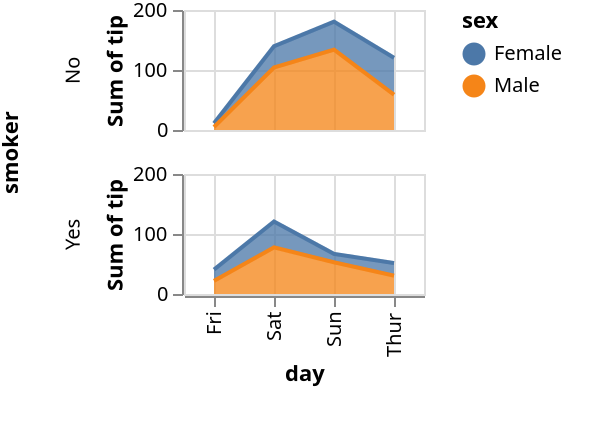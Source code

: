 {
  "$schema": "https://vega.github.io/schema/vega/v5.json",
  "background": "white",
  "padding": {"bottom": 20, "right": 20},
  "data": [
    {"name": "pivot_hover_73e717c2_da1d_414b_8777_90268afadd8f_store"},
    {
      "name": "tips",
      "values": [
        {
          "total_bill": 16.99,
          "tip": 1.01,
          "sex": "Female",
          "smoker": "No",
          "day": "Sun",
          "time": "Dinner",
          "size": 2
        },
        {
          "total_bill": 10.34,
          "tip": 1.66,
          "sex": "Male",
          "smoker": "No",
          "day": "Sun",
          "time": "Dinner",
          "size": 3
        },
        {
          "total_bill": 21.01,
          "tip": 3.5,
          "sex": "Male",
          "smoker": "No",
          "day": "Sun",
          "time": "Dinner",
          "size": 3
        },
        {
          "total_bill": 23.68,
          "tip": 3.31,
          "sex": "Male",
          "smoker": "No",
          "day": "Sun",
          "time": "Dinner",
          "size": 2
        },
        {
          "total_bill": 24.59,
          "tip": 3.61,
          "sex": "Female",
          "smoker": "No",
          "day": "Sun",
          "time": "Dinner",
          "size": 4
        },
        {
          "total_bill": 25.29,
          "tip": 4.71,
          "sex": "Male",
          "smoker": "No",
          "day": "Sun",
          "time": "Dinner",
          "size": 4
        },
        {
          "total_bill": 8.77,
          "tip": 2,
          "sex": "Male",
          "smoker": "No",
          "day": "Sun",
          "time": "Dinner",
          "size": 2
        },
        {
          "total_bill": 26.88,
          "tip": 3.12,
          "sex": "Male",
          "smoker": "No",
          "day": "Sun",
          "time": "Dinner",
          "size": 4
        },
        {
          "total_bill": 15.04,
          "tip": 1.96,
          "sex": "Male",
          "smoker": "No",
          "day": "Sun",
          "time": "Dinner",
          "size": 2
        },
        {
          "total_bill": 14.78,
          "tip": 3.23,
          "sex": "Male",
          "smoker": "No",
          "day": "Sun",
          "time": "Dinner",
          "size": 2
        },
        {
          "total_bill": 10.27,
          "tip": 1.71,
          "sex": "Male",
          "smoker": "No",
          "day": "Sun",
          "time": "Dinner",
          "size": 2
        },
        {
          "total_bill": 35.26,
          "tip": 5,
          "sex": "Female",
          "smoker": "No",
          "day": "Sun",
          "time": "Dinner",
          "size": 4
        },
        {
          "total_bill": 15.42,
          "tip": 1.57,
          "sex": "Male",
          "smoker": "No",
          "day": "Sun",
          "time": "Dinner",
          "size": 2
        },
        {
          "total_bill": 18.43,
          "tip": 3,
          "sex": "Male",
          "smoker": "No",
          "day": "Sun",
          "time": "Dinner",
          "size": 4
        },
        {
          "total_bill": 14.83,
          "tip": 3.02,
          "sex": "Female",
          "smoker": "No",
          "day": "Sun",
          "time": "Dinner",
          "size": 2
        },
        {
          "total_bill": 21.58,
          "tip": 3.92,
          "sex": "Male",
          "smoker": "No",
          "day": "Sun",
          "time": "Dinner",
          "size": 2
        },
        {
          "total_bill": 10.33,
          "tip": 1.67,
          "sex": "Female",
          "smoker": "No",
          "day": "Sun",
          "time": "Dinner",
          "size": 3
        },
        {
          "total_bill": 16.29,
          "tip": 3.71,
          "sex": "Male",
          "smoker": "No",
          "day": "Sun",
          "time": "Dinner",
          "size": 3
        },
        {
          "total_bill": 16.97,
          "tip": 3.5,
          "sex": "Female",
          "smoker": "No",
          "day": "Sun",
          "time": "Dinner",
          "size": 3
        },
        {
          "total_bill": 20.65,
          "tip": 3.35,
          "sex": "Male",
          "smoker": "No",
          "day": "Sat",
          "time": "Dinner",
          "size": 3
        },
        {
          "total_bill": 17.92,
          "tip": 4.08,
          "sex": "Male",
          "smoker": "No",
          "day": "Sat",
          "time": "Dinner",
          "size": 2
        },
        {
          "total_bill": 20.29,
          "tip": 2.75,
          "sex": "Female",
          "smoker": "No",
          "day": "Sat",
          "time": "Dinner",
          "size": 2
        },
        {
          "total_bill": 15.77,
          "tip": 2.23,
          "sex": "Female",
          "smoker": "No",
          "day": "Sat",
          "time": "Dinner",
          "size": 2
        },
        {
          "total_bill": 39.42,
          "tip": 7.58,
          "sex": "Male",
          "smoker": "No",
          "day": "Sat",
          "time": "Dinner",
          "size": 4
        },
        {
          "total_bill": 19.82,
          "tip": 3.18,
          "sex": "Male",
          "smoker": "No",
          "day": "Sat",
          "time": "Dinner",
          "size": 2
        },
        {
          "total_bill": 17.81,
          "tip": 2.34,
          "sex": "Male",
          "smoker": "No",
          "day": "Sat",
          "time": "Dinner",
          "size": 4
        },
        {
          "total_bill": 13.37,
          "tip": 2,
          "sex": "Male",
          "smoker": "No",
          "day": "Sat",
          "time": "Dinner",
          "size": 2
        },
        {
          "total_bill": 12.69,
          "tip": 2,
          "sex": "Male",
          "smoker": "No",
          "day": "Sat",
          "time": "Dinner",
          "size": 2
        },
        {
          "total_bill": 21.7,
          "tip": 4.3,
          "sex": "Male",
          "smoker": "No",
          "day": "Sat",
          "time": "Dinner",
          "size": 2
        },
        {
          "total_bill": 19.65,
          "tip": 3,
          "sex": "Female",
          "smoker": "No",
          "day": "Sat",
          "time": "Dinner",
          "size": 2
        },
        {
          "total_bill": 9.55,
          "tip": 1.45,
          "sex": "Male",
          "smoker": "No",
          "day": "Sat",
          "time": "Dinner",
          "size": 2
        },
        {
          "total_bill": 18.35,
          "tip": 2.5,
          "sex": "Male",
          "smoker": "No",
          "day": "Sat",
          "time": "Dinner",
          "size": 4
        },
        {
          "total_bill": 15.06,
          "tip": 3,
          "sex": "Female",
          "smoker": "No",
          "day": "Sat",
          "time": "Dinner",
          "size": 2
        },
        {
          "total_bill": 20.69,
          "tip": 2.45,
          "sex": "Female",
          "smoker": "No",
          "day": "Sat",
          "time": "Dinner",
          "size": 4
        },
        {
          "total_bill": 17.78,
          "tip": 3.27,
          "sex": "Male",
          "smoker": "No",
          "day": "Sat",
          "time": "Dinner",
          "size": 2
        },
        {
          "total_bill": 24.06,
          "tip": 3.6,
          "sex": "Male",
          "smoker": "No",
          "day": "Sat",
          "time": "Dinner",
          "size": 3
        },
        {
          "total_bill": 16.31,
          "tip": 2,
          "sex": "Male",
          "smoker": "No",
          "day": "Sat",
          "time": "Dinner",
          "size": 3
        },
        {
          "total_bill": 16.93,
          "tip": 3.07,
          "sex": "Female",
          "smoker": "No",
          "day": "Sat",
          "time": "Dinner",
          "size": 3
        },
        {
          "total_bill": 18.69,
          "tip": 2.31,
          "sex": "Male",
          "smoker": "No",
          "day": "Sat",
          "time": "Dinner",
          "size": 3
        },
        {
          "total_bill": 31.27,
          "tip": 5,
          "sex": "Male",
          "smoker": "No",
          "day": "Sat",
          "time": "Dinner",
          "size": 3
        },
        {
          "total_bill": 16.04,
          "tip": 2.24,
          "sex": "Male",
          "smoker": "No",
          "day": "Sat",
          "time": "Dinner",
          "size": 3
        },
        {
          "total_bill": 17.46,
          "tip": 2.54,
          "sex": "Male",
          "smoker": "No",
          "day": "Sun",
          "time": "Dinner",
          "size": 2
        },
        {
          "total_bill": 13.94,
          "tip": 3.06,
          "sex": "Male",
          "smoker": "No",
          "day": "Sun",
          "time": "Dinner",
          "size": 2
        },
        {
          "total_bill": 9.68,
          "tip": 1.32,
          "sex": "Male",
          "smoker": "No",
          "day": "Sun",
          "time": "Dinner",
          "size": 2
        },
        {
          "total_bill": 30.4,
          "tip": 5.6,
          "sex": "Male",
          "smoker": "No",
          "day": "Sun",
          "time": "Dinner",
          "size": 4
        },
        {
          "total_bill": 18.29,
          "tip": 3,
          "sex": "Male",
          "smoker": "No",
          "day": "Sun",
          "time": "Dinner",
          "size": 2
        },
        {
          "total_bill": 22.23,
          "tip": 5,
          "sex": "Male",
          "smoker": "No",
          "day": "Sun",
          "time": "Dinner",
          "size": 2
        },
        {
          "total_bill": 32.4,
          "tip": 6,
          "sex": "Male",
          "smoker": "No",
          "day": "Sun",
          "time": "Dinner",
          "size": 4
        },
        {
          "total_bill": 28.55,
          "tip": 2.05,
          "sex": "Male",
          "smoker": "No",
          "day": "Sun",
          "time": "Dinner",
          "size": 3
        },
        {
          "total_bill": 18.04,
          "tip": 3,
          "sex": "Male",
          "smoker": "No",
          "day": "Sun",
          "time": "Dinner",
          "size": 2
        },
        {
          "total_bill": 12.54,
          "tip": 2.5,
          "sex": "Male",
          "smoker": "No",
          "day": "Sun",
          "time": "Dinner",
          "size": 2
        },
        {
          "total_bill": 10.29,
          "tip": 2.6,
          "sex": "Female",
          "smoker": "No",
          "day": "Sun",
          "time": "Dinner",
          "size": 2
        },
        {
          "total_bill": 34.81,
          "tip": 5.2,
          "sex": "Female",
          "smoker": "No",
          "day": "Sun",
          "time": "Dinner",
          "size": 4
        },
        {
          "total_bill": 9.94,
          "tip": 1.56,
          "sex": "Male",
          "smoker": "No",
          "day": "Sun",
          "time": "Dinner",
          "size": 2
        },
        {
          "total_bill": 25.56,
          "tip": 4.34,
          "sex": "Male",
          "smoker": "No",
          "day": "Sun",
          "time": "Dinner",
          "size": 4
        },
        {
          "total_bill": 19.49,
          "tip": 3.51,
          "sex": "Male",
          "smoker": "No",
          "day": "Sun",
          "time": "Dinner",
          "size": 2
        },
        {
          "total_bill": 38.01,
          "tip": 3,
          "sex": "Male",
          "smoker": "Yes",
          "day": "Sat",
          "time": "Dinner",
          "size": 4
        },
        {
          "total_bill": 26.41,
          "tip": 1.5,
          "sex": "Female",
          "smoker": "No",
          "day": "Sat",
          "time": "Dinner",
          "size": 2
        },
        {
          "total_bill": 11.24,
          "tip": 1.76,
          "sex": "Male",
          "smoker": "Yes",
          "day": "Sat",
          "time": "Dinner",
          "size": 2
        },
        {
          "total_bill": 48.27,
          "tip": 6.73,
          "sex": "Male",
          "smoker": "No",
          "day": "Sat",
          "time": "Dinner",
          "size": 4
        },
        {
          "total_bill": 20.29,
          "tip": 3.21,
          "sex": "Male",
          "smoker": "Yes",
          "day": "Sat",
          "time": "Dinner",
          "size": 2
        },
        {
          "total_bill": 13.81,
          "tip": 2,
          "sex": "Male",
          "smoker": "Yes",
          "day": "Sat",
          "time": "Dinner",
          "size": 2
        },
        {
          "total_bill": 11.02,
          "tip": 1.98,
          "sex": "Male",
          "smoker": "Yes",
          "day": "Sat",
          "time": "Dinner",
          "size": 2
        },
        {
          "total_bill": 18.29,
          "tip": 3.76,
          "sex": "Male",
          "smoker": "Yes",
          "day": "Sat",
          "time": "Dinner",
          "size": 4
        },
        {
          "total_bill": 17.59,
          "tip": 2.64,
          "sex": "Male",
          "smoker": "No",
          "day": "Sat",
          "time": "Dinner",
          "size": 3
        },
        {
          "total_bill": 20.08,
          "tip": 3.15,
          "sex": "Male",
          "smoker": "No",
          "day": "Sat",
          "time": "Dinner",
          "size": 3
        },
        {
          "total_bill": 16.45,
          "tip": 2.47,
          "sex": "Female",
          "smoker": "No",
          "day": "Sat",
          "time": "Dinner",
          "size": 2
        },
        {
          "total_bill": 3.07,
          "tip": 1,
          "sex": "Female",
          "smoker": "Yes",
          "day": "Sat",
          "time": "Dinner",
          "size": 1
        },
        {
          "total_bill": 20.23,
          "tip": 2.01,
          "sex": "Male",
          "smoker": "No",
          "day": "Sat",
          "time": "Dinner",
          "size": 2
        },
        {
          "total_bill": 15.01,
          "tip": 2.09,
          "sex": "Male",
          "smoker": "Yes",
          "day": "Sat",
          "time": "Dinner",
          "size": 2
        },
        {
          "total_bill": 12.02,
          "tip": 1.97,
          "sex": "Male",
          "smoker": "No",
          "day": "Sat",
          "time": "Dinner",
          "size": 2
        },
        {
          "total_bill": 17.07,
          "tip": 3,
          "sex": "Female",
          "smoker": "No",
          "day": "Sat",
          "time": "Dinner",
          "size": 3
        },
        {
          "total_bill": 26.86,
          "tip": 3.14,
          "sex": "Female",
          "smoker": "Yes",
          "day": "Sat",
          "time": "Dinner",
          "size": 2
        },
        {
          "total_bill": 25.28,
          "tip": 5,
          "sex": "Female",
          "smoker": "Yes",
          "day": "Sat",
          "time": "Dinner",
          "size": 2
        },
        {
          "total_bill": 14.73,
          "tip": 2.2,
          "sex": "Female",
          "smoker": "No",
          "day": "Sat",
          "time": "Dinner",
          "size": 2
        },
        {
          "total_bill": 10.51,
          "tip": 1.25,
          "sex": "Male",
          "smoker": "No",
          "day": "Sat",
          "time": "Dinner",
          "size": 2
        },
        {
          "total_bill": 17.92,
          "tip": 3.08,
          "sex": "Male",
          "smoker": "Yes",
          "day": "Sat",
          "time": "Dinner",
          "size": 2
        },
        {
          "total_bill": 27.2,
          "tip": 4,
          "sex": "Male",
          "smoker": "No",
          "day": "Thur",
          "time": "Lunch",
          "size": 4
        },
        {
          "total_bill": 22.76,
          "tip": 3,
          "sex": "Male",
          "smoker": "No",
          "day": "Thur",
          "time": "Lunch",
          "size": 2
        },
        {
          "total_bill": 17.29,
          "tip": 2.71,
          "sex": "Male",
          "smoker": "No",
          "day": "Thur",
          "time": "Lunch",
          "size": 2
        },
        {
          "total_bill": 19.44,
          "tip": 3,
          "sex": "Male",
          "smoker": "Yes",
          "day": "Thur",
          "time": "Lunch",
          "size": 2
        },
        {
          "total_bill": 16.66,
          "tip": 3.4,
          "sex": "Male",
          "smoker": "No",
          "day": "Thur",
          "time": "Lunch",
          "size": 2
        },
        {
          "total_bill": 10.07,
          "tip": 1.83,
          "sex": "Female",
          "smoker": "No",
          "day": "Thur",
          "time": "Lunch",
          "size": 1
        },
        {
          "total_bill": 32.68,
          "tip": 5,
          "sex": "Male",
          "smoker": "Yes",
          "day": "Thur",
          "time": "Lunch",
          "size": 2
        },
        {
          "total_bill": 15.98,
          "tip": 2.03,
          "sex": "Male",
          "smoker": "No",
          "day": "Thur",
          "time": "Lunch",
          "size": 2
        },
        {
          "total_bill": 34.83,
          "tip": 5.17,
          "sex": "Female",
          "smoker": "No",
          "day": "Thur",
          "time": "Lunch",
          "size": 4
        },
        {
          "total_bill": 13.03,
          "tip": 2,
          "sex": "Male",
          "smoker": "No",
          "day": "Thur",
          "time": "Lunch",
          "size": 2
        },
        {
          "total_bill": 18.28,
          "tip": 4,
          "sex": "Male",
          "smoker": "No",
          "day": "Thur",
          "time": "Lunch",
          "size": 2
        },
        {
          "total_bill": 24.71,
          "tip": 5.85,
          "sex": "Male",
          "smoker": "No",
          "day": "Thur",
          "time": "Lunch",
          "size": 2
        },
        {
          "total_bill": 21.16,
          "tip": 3,
          "sex": "Male",
          "smoker": "No",
          "day": "Thur",
          "time": "Lunch",
          "size": 2
        },
        {
          "total_bill": 28.97,
          "tip": 3,
          "sex": "Male",
          "smoker": "Yes",
          "day": "Fri",
          "time": "Dinner",
          "size": 2
        },
        {
          "total_bill": 22.49,
          "tip": 3.5,
          "sex": "Male",
          "smoker": "No",
          "day": "Fri",
          "time": "Dinner",
          "size": 2
        },
        {
          "total_bill": 5.75,
          "tip": 1,
          "sex": "Female",
          "smoker": "Yes",
          "day": "Fri",
          "time": "Dinner",
          "size": 2
        },
        {
          "total_bill": 16.32,
          "tip": 4.3,
          "sex": "Female",
          "smoker": "Yes",
          "day": "Fri",
          "time": "Dinner",
          "size": 2
        },
        {
          "total_bill": 22.75,
          "tip": 3.25,
          "sex": "Female",
          "smoker": "No",
          "day": "Fri",
          "time": "Dinner",
          "size": 2
        },
        {
          "total_bill": 40.17,
          "tip": 4.73,
          "sex": "Male",
          "smoker": "Yes",
          "day": "Fri",
          "time": "Dinner",
          "size": 4
        },
        {
          "total_bill": 27.28,
          "tip": 4,
          "sex": "Male",
          "smoker": "Yes",
          "day": "Fri",
          "time": "Dinner",
          "size": 2
        },
        {
          "total_bill": 12.03,
          "tip": 1.5,
          "sex": "Male",
          "smoker": "Yes",
          "day": "Fri",
          "time": "Dinner",
          "size": 2
        },
        {
          "total_bill": 21.01,
          "tip": 3,
          "sex": "Male",
          "smoker": "Yes",
          "day": "Fri",
          "time": "Dinner",
          "size": 2
        },
        {
          "total_bill": 12.46,
          "tip": 1.5,
          "sex": "Male",
          "smoker": "No",
          "day": "Fri",
          "time": "Dinner",
          "size": 2
        },
        {
          "total_bill": 11.35,
          "tip": 2.5,
          "sex": "Female",
          "smoker": "Yes",
          "day": "Fri",
          "time": "Dinner",
          "size": 2
        },
        {
          "total_bill": 15.38,
          "tip": 3,
          "sex": "Female",
          "smoker": "Yes",
          "day": "Fri",
          "time": "Dinner",
          "size": 2
        },
        {
          "total_bill": 44.3,
          "tip": 2.5,
          "sex": "Female",
          "smoker": "Yes",
          "day": "Sat",
          "time": "Dinner",
          "size": 3
        },
        {
          "total_bill": 22.42,
          "tip": 3.48,
          "sex": "Female",
          "smoker": "Yes",
          "day": "Sat",
          "time": "Dinner",
          "size": 2
        },
        {
          "total_bill": 20.92,
          "tip": 4.08,
          "sex": "Female",
          "smoker": "No",
          "day": "Sat",
          "time": "Dinner",
          "size": 2
        },
        {
          "total_bill": 15.36,
          "tip": 1.64,
          "sex": "Male",
          "smoker": "Yes",
          "day": "Sat",
          "time": "Dinner",
          "size": 2
        },
        {
          "total_bill": 20.49,
          "tip": 4.06,
          "sex": "Male",
          "smoker": "Yes",
          "day": "Sat",
          "time": "Dinner",
          "size": 2
        },
        {
          "total_bill": 25.21,
          "tip": 4.29,
          "sex": "Male",
          "smoker": "Yes",
          "day": "Sat",
          "time": "Dinner",
          "size": 2
        },
        {
          "total_bill": 18.24,
          "tip": 3.76,
          "sex": "Male",
          "smoker": "No",
          "day": "Sat",
          "time": "Dinner",
          "size": 2
        },
        {
          "total_bill": 14.31,
          "tip": 4,
          "sex": "Female",
          "smoker": "Yes",
          "day": "Sat",
          "time": "Dinner",
          "size": 2
        },
        {
          "total_bill": 14,
          "tip": 3,
          "sex": "Male",
          "smoker": "No",
          "day": "Sat",
          "time": "Dinner",
          "size": 2
        },
        {
          "total_bill": 7.25,
          "tip": 1,
          "sex": "Female",
          "smoker": "No",
          "day": "Sat",
          "time": "Dinner",
          "size": 1
        },
        {
          "total_bill": 38.07,
          "tip": 4,
          "sex": "Male",
          "smoker": "No",
          "day": "Sun",
          "time": "Dinner",
          "size": 3
        },
        {
          "total_bill": 23.95,
          "tip": 2.55,
          "sex": "Male",
          "smoker": "No",
          "day": "Sun",
          "time": "Dinner",
          "size": 2
        },
        {
          "total_bill": 25.71,
          "tip": 4,
          "sex": "Female",
          "smoker": "No",
          "day": "Sun",
          "time": "Dinner",
          "size": 3
        },
        {
          "total_bill": 17.31,
          "tip": 3.5,
          "sex": "Female",
          "smoker": "No",
          "day": "Sun",
          "time": "Dinner",
          "size": 2
        },
        {
          "total_bill": 29.93,
          "tip": 5.07,
          "sex": "Male",
          "smoker": "No",
          "day": "Sun",
          "time": "Dinner",
          "size": 4
        },
        {
          "total_bill": 10.65,
          "tip": 1.5,
          "sex": "Female",
          "smoker": "No",
          "day": "Thur",
          "time": "Lunch",
          "size": 2
        },
        {
          "total_bill": 12.43,
          "tip": 1.8,
          "sex": "Female",
          "smoker": "No",
          "day": "Thur",
          "time": "Lunch",
          "size": 2
        },
        {
          "total_bill": 24.08,
          "tip": 2.92,
          "sex": "Female",
          "smoker": "No",
          "day": "Thur",
          "time": "Lunch",
          "size": 4
        },
        {
          "total_bill": 11.69,
          "tip": 2.31,
          "sex": "Male",
          "smoker": "No",
          "day": "Thur",
          "time": "Lunch",
          "size": 2
        },
        {
          "total_bill": 13.42,
          "tip": 1.68,
          "sex": "Female",
          "smoker": "No",
          "day": "Thur",
          "time": "Lunch",
          "size": 2
        },
        {
          "total_bill": 14.26,
          "tip": 2.5,
          "sex": "Male",
          "smoker": "No",
          "day": "Thur",
          "time": "Lunch",
          "size": 2
        },
        {
          "total_bill": 15.95,
          "tip": 2,
          "sex": "Male",
          "smoker": "No",
          "day": "Thur",
          "time": "Lunch",
          "size": 2
        },
        {
          "total_bill": 12.48,
          "tip": 2.52,
          "sex": "Female",
          "smoker": "No",
          "day": "Thur",
          "time": "Lunch",
          "size": 2
        },
        {
          "total_bill": 29.8,
          "tip": 4.2,
          "sex": "Female",
          "smoker": "No",
          "day": "Thur",
          "time": "Lunch",
          "size": 6
        },
        {
          "total_bill": 8.52,
          "tip": 1.48,
          "sex": "Male",
          "smoker": "No",
          "day": "Thur",
          "time": "Lunch",
          "size": 2
        },
        {
          "total_bill": 14.52,
          "tip": 2,
          "sex": "Female",
          "smoker": "No",
          "day": "Thur",
          "time": "Lunch",
          "size": 2
        },
        {
          "total_bill": 11.38,
          "tip": 2,
          "sex": "Female",
          "smoker": "No",
          "day": "Thur",
          "time": "Lunch",
          "size": 2
        },
        {
          "total_bill": 22.82,
          "tip": 2.18,
          "sex": "Male",
          "smoker": "No",
          "day": "Thur",
          "time": "Lunch",
          "size": 3
        },
        {
          "total_bill": 19.08,
          "tip": 1.5,
          "sex": "Male",
          "smoker": "No",
          "day": "Thur",
          "time": "Lunch",
          "size": 2
        },
        {
          "total_bill": 20.27,
          "tip": 2.83,
          "sex": "Female",
          "smoker": "No",
          "day": "Thur",
          "time": "Lunch",
          "size": 2
        },
        {
          "total_bill": 11.17,
          "tip": 1.5,
          "sex": "Female",
          "smoker": "No",
          "day": "Thur",
          "time": "Lunch",
          "size": 2
        },
        {
          "total_bill": 12.26,
          "tip": 2,
          "sex": "Female",
          "smoker": "No",
          "day": "Thur",
          "time": "Lunch",
          "size": 2
        },
        {
          "total_bill": 18.26,
          "tip": 3.25,
          "sex": "Female",
          "smoker": "No",
          "day": "Thur",
          "time": "Lunch",
          "size": 2
        },
        {
          "total_bill": 8.51,
          "tip": 1.25,
          "sex": "Female",
          "smoker": "No",
          "day": "Thur",
          "time": "Lunch",
          "size": 2
        },
        {
          "total_bill": 10.33,
          "tip": 2,
          "sex": "Female",
          "smoker": "No",
          "day": "Thur",
          "time": "Lunch",
          "size": 2
        },
        {
          "total_bill": 14.15,
          "tip": 2,
          "sex": "Female",
          "smoker": "No",
          "day": "Thur",
          "time": "Lunch",
          "size": 2
        },
        {
          "total_bill": 16,
          "tip": 2,
          "sex": "Male",
          "smoker": "Yes",
          "day": "Thur",
          "time": "Lunch",
          "size": 2
        },
        {
          "total_bill": 13.16,
          "tip": 2.75,
          "sex": "Female",
          "smoker": "No",
          "day": "Thur",
          "time": "Lunch",
          "size": 2
        },
        {
          "total_bill": 17.47,
          "tip": 3.5,
          "sex": "Female",
          "smoker": "No",
          "day": "Thur",
          "time": "Lunch",
          "size": 2
        },
        {
          "total_bill": 34.3,
          "tip": 6.7,
          "sex": "Male",
          "smoker": "No",
          "day": "Thur",
          "time": "Lunch",
          "size": 6
        },
        {
          "total_bill": 41.19,
          "tip": 5,
          "sex": "Male",
          "smoker": "No",
          "day": "Thur",
          "time": "Lunch",
          "size": 5
        },
        {
          "total_bill": 27.05,
          "tip": 5,
          "sex": "Female",
          "smoker": "No",
          "day": "Thur",
          "time": "Lunch",
          "size": 6
        },
        {
          "total_bill": 16.43,
          "tip": 2.3,
          "sex": "Female",
          "smoker": "No",
          "day": "Thur",
          "time": "Lunch",
          "size": 2
        },
        {
          "total_bill": 8.35,
          "tip": 1.5,
          "sex": "Female",
          "smoker": "No",
          "day": "Thur",
          "time": "Lunch",
          "size": 2
        },
        {
          "total_bill": 18.64,
          "tip": 1.36,
          "sex": "Female",
          "smoker": "No",
          "day": "Thur",
          "time": "Lunch",
          "size": 3
        },
        {
          "total_bill": 11.87,
          "tip": 1.63,
          "sex": "Female",
          "smoker": "No",
          "day": "Thur",
          "time": "Lunch",
          "size": 2
        },
        {
          "total_bill": 9.78,
          "tip": 1.73,
          "sex": "Male",
          "smoker": "No",
          "day": "Thur",
          "time": "Lunch",
          "size": 2
        },
        {
          "total_bill": 7.51,
          "tip": 2,
          "sex": "Male",
          "smoker": "No",
          "day": "Thur",
          "time": "Lunch",
          "size": 2
        },
        {
          "total_bill": 14.07,
          "tip": 2.5,
          "sex": "Male",
          "smoker": "No",
          "day": "Sun",
          "time": "Dinner",
          "size": 2
        },
        {
          "total_bill": 13.13,
          "tip": 2,
          "sex": "Male",
          "smoker": "No",
          "day": "Sun",
          "time": "Dinner",
          "size": 2
        },
        {
          "total_bill": 17.26,
          "tip": 2.74,
          "sex": "Male",
          "smoker": "No",
          "day": "Sun",
          "time": "Dinner",
          "size": 3
        },
        {
          "total_bill": 24.55,
          "tip": 2,
          "sex": "Male",
          "smoker": "No",
          "day": "Sun",
          "time": "Dinner",
          "size": 4
        },
        {
          "total_bill": 19.77,
          "tip": 2,
          "sex": "Male",
          "smoker": "No",
          "day": "Sun",
          "time": "Dinner",
          "size": 4
        },
        {
          "total_bill": 29.85,
          "tip": 5.14,
          "sex": "Female",
          "smoker": "No",
          "day": "Sun",
          "time": "Dinner",
          "size": 5
        },
        {
          "total_bill": 48.17,
          "tip": 5,
          "sex": "Male",
          "smoker": "No",
          "day": "Sun",
          "time": "Dinner",
          "size": 6
        },
        {
          "total_bill": 25,
          "tip": 3.75,
          "sex": "Female",
          "smoker": "No",
          "day": "Sun",
          "time": "Dinner",
          "size": 4
        },
        {
          "total_bill": 13.39,
          "tip": 2.61,
          "sex": "Female",
          "smoker": "No",
          "day": "Sun",
          "time": "Dinner",
          "size": 2
        },
        {
          "total_bill": 16.49,
          "tip": 2,
          "sex": "Male",
          "smoker": "No",
          "day": "Sun",
          "time": "Dinner",
          "size": 4
        },
        {
          "total_bill": 21.5,
          "tip": 3.5,
          "sex": "Male",
          "smoker": "No",
          "day": "Sun",
          "time": "Dinner",
          "size": 4
        },
        {
          "total_bill": 12.66,
          "tip": 2.5,
          "sex": "Male",
          "smoker": "No",
          "day": "Sun",
          "time": "Dinner",
          "size": 2
        },
        {
          "total_bill": 16.21,
          "tip": 2,
          "sex": "Female",
          "smoker": "No",
          "day": "Sun",
          "time": "Dinner",
          "size": 3
        },
        {
          "total_bill": 13.81,
          "tip": 2,
          "sex": "Male",
          "smoker": "No",
          "day": "Sun",
          "time": "Dinner",
          "size": 2
        },
        {
          "total_bill": 17.51,
          "tip": 3,
          "sex": "Female",
          "smoker": "Yes",
          "day": "Sun",
          "time": "Dinner",
          "size": 2
        },
        {
          "total_bill": 24.52,
          "tip": 3.48,
          "sex": "Male",
          "smoker": "No",
          "day": "Sun",
          "time": "Dinner",
          "size": 3
        },
        {
          "total_bill": 20.76,
          "tip": 2.24,
          "sex": "Male",
          "smoker": "No",
          "day": "Sun",
          "time": "Dinner",
          "size": 2
        },
        {
          "total_bill": 31.71,
          "tip": 4.5,
          "sex": "Male",
          "smoker": "No",
          "day": "Sun",
          "time": "Dinner",
          "size": 4
        },
        {
          "total_bill": 10.59,
          "tip": 1.61,
          "sex": "Female",
          "smoker": "Yes",
          "day": "Sat",
          "time": "Dinner",
          "size": 2
        },
        {
          "total_bill": 10.63,
          "tip": 2,
          "sex": "Female",
          "smoker": "Yes",
          "day": "Sat",
          "time": "Dinner",
          "size": 2
        },
        {
          "total_bill": 50.81,
          "tip": 10,
          "sex": "Male",
          "smoker": "Yes",
          "day": "Sat",
          "time": "Dinner",
          "size": 3
        },
        {
          "total_bill": 15.81,
          "tip": 3.16,
          "sex": "Male",
          "smoker": "Yes",
          "day": "Sat",
          "time": "Dinner",
          "size": 2
        },
        {
          "total_bill": 7.25,
          "tip": 5.15,
          "sex": "Male",
          "smoker": "Yes",
          "day": "Sun",
          "time": "Dinner",
          "size": 2
        },
        {
          "total_bill": 31.85,
          "tip": 3.18,
          "sex": "Male",
          "smoker": "Yes",
          "day": "Sun",
          "time": "Dinner",
          "size": 2
        },
        {
          "total_bill": 16.82,
          "tip": 4,
          "sex": "Male",
          "smoker": "Yes",
          "day": "Sun",
          "time": "Dinner",
          "size": 2
        },
        {
          "total_bill": 32.9,
          "tip": 3.11,
          "sex": "Male",
          "smoker": "Yes",
          "day": "Sun",
          "time": "Dinner",
          "size": 2
        },
        {
          "total_bill": 17.89,
          "tip": 2,
          "sex": "Male",
          "smoker": "Yes",
          "day": "Sun",
          "time": "Dinner",
          "size": 2
        },
        {
          "total_bill": 14.48,
          "tip": 2,
          "sex": "Male",
          "smoker": "Yes",
          "day": "Sun",
          "time": "Dinner",
          "size": 2
        },
        {
          "total_bill": 9.6,
          "tip": 4,
          "sex": "Female",
          "smoker": "Yes",
          "day": "Sun",
          "time": "Dinner",
          "size": 2
        },
        {
          "total_bill": 34.63,
          "tip": 3.55,
          "sex": "Male",
          "smoker": "Yes",
          "day": "Sun",
          "time": "Dinner",
          "size": 2
        },
        {
          "total_bill": 34.65,
          "tip": 3.68,
          "sex": "Male",
          "smoker": "Yes",
          "day": "Sun",
          "time": "Dinner",
          "size": 4
        },
        {
          "total_bill": 23.33,
          "tip": 5.65,
          "sex": "Male",
          "smoker": "Yes",
          "day": "Sun",
          "time": "Dinner",
          "size": 2
        },
        {
          "total_bill": 45.35,
          "tip": 3.5,
          "sex": "Male",
          "smoker": "Yes",
          "day": "Sun",
          "time": "Dinner",
          "size": 3
        },
        {
          "total_bill": 23.17,
          "tip": 6.5,
          "sex": "Male",
          "smoker": "Yes",
          "day": "Sun",
          "time": "Dinner",
          "size": 4
        },
        {
          "total_bill": 40.55,
          "tip": 3,
          "sex": "Male",
          "smoker": "Yes",
          "day": "Sun",
          "time": "Dinner",
          "size": 2
        },
        {
          "total_bill": 20.69,
          "tip": 5,
          "sex": "Male",
          "smoker": "No",
          "day": "Sun",
          "time": "Dinner",
          "size": 5
        },
        {
          "total_bill": 20.9,
          "tip": 3.5,
          "sex": "Female",
          "smoker": "Yes",
          "day": "Sun",
          "time": "Dinner",
          "size": 3
        },
        {
          "total_bill": 30.46,
          "tip": 2,
          "sex": "Male",
          "smoker": "Yes",
          "day": "Sun",
          "time": "Dinner",
          "size": 5
        },
        {
          "total_bill": 18.15,
          "tip": 3.5,
          "sex": "Female",
          "smoker": "Yes",
          "day": "Sun",
          "time": "Dinner",
          "size": 3
        },
        {
          "total_bill": 23.1,
          "tip": 4,
          "sex": "Male",
          "smoker": "Yes",
          "day": "Sun",
          "time": "Dinner",
          "size": 3
        },
        {
          "total_bill": 15.69,
          "tip": 1.5,
          "sex": "Male",
          "smoker": "Yes",
          "day": "Sun",
          "time": "Dinner",
          "size": 2
        },
        {
          "total_bill": 19.81,
          "tip": 4.19,
          "sex": "Female",
          "smoker": "Yes",
          "day": "Thur",
          "time": "Lunch",
          "size": 2
        },
        {
          "total_bill": 28.44,
          "tip": 2.56,
          "sex": "Male",
          "smoker": "Yes",
          "day": "Thur",
          "time": "Lunch",
          "size": 2
        },
        {
          "total_bill": 15.48,
          "tip": 2.02,
          "sex": "Male",
          "smoker": "Yes",
          "day": "Thur",
          "time": "Lunch",
          "size": 2
        },
        {
          "total_bill": 16.58,
          "tip": 4,
          "sex": "Male",
          "smoker": "Yes",
          "day": "Thur",
          "time": "Lunch",
          "size": 2
        },
        {
          "total_bill": 7.56,
          "tip": 1.44,
          "sex": "Male",
          "smoker": "No",
          "day": "Thur",
          "time": "Lunch",
          "size": 2
        },
        {
          "total_bill": 10.34,
          "tip": 2,
          "sex": "Male",
          "smoker": "Yes",
          "day": "Thur",
          "time": "Lunch",
          "size": 2
        },
        {
          "total_bill": 43.11,
          "tip": 5,
          "sex": "Female",
          "smoker": "Yes",
          "day": "Thur",
          "time": "Lunch",
          "size": 4
        },
        {
          "total_bill": 13,
          "tip": 2,
          "sex": "Female",
          "smoker": "Yes",
          "day": "Thur",
          "time": "Lunch",
          "size": 2
        },
        {
          "total_bill": 13.51,
          "tip": 2,
          "sex": "Male",
          "smoker": "Yes",
          "day": "Thur",
          "time": "Lunch",
          "size": 2
        },
        {
          "total_bill": 18.71,
          "tip": 4,
          "sex": "Male",
          "smoker": "Yes",
          "day": "Thur",
          "time": "Lunch",
          "size": 3
        },
        {
          "total_bill": 12.74,
          "tip": 2.01,
          "sex": "Female",
          "smoker": "Yes",
          "day": "Thur",
          "time": "Lunch",
          "size": 2
        },
        {
          "total_bill": 13,
          "tip": 2,
          "sex": "Female",
          "smoker": "Yes",
          "day": "Thur",
          "time": "Lunch",
          "size": 2
        },
        {
          "total_bill": 16.4,
          "tip": 2.5,
          "sex": "Female",
          "smoker": "Yes",
          "day": "Thur",
          "time": "Lunch",
          "size": 2
        },
        {
          "total_bill": 20.53,
          "tip": 4,
          "sex": "Male",
          "smoker": "Yes",
          "day": "Thur",
          "time": "Lunch",
          "size": 4
        },
        {
          "total_bill": 16.47,
          "tip": 3.23,
          "sex": "Female",
          "smoker": "Yes",
          "day": "Thur",
          "time": "Lunch",
          "size": 3
        },
        {
          "total_bill": 26.59,
          "tip": 3.41,
          "sex": "Male",
          "smoker": "Yes",
          "day": "Sat",
          "time": "Dinner",
          "size": 3
        },
        {
          "total_bill": 38.73,
          "tip": 3,
          "sex": "Male",
          "smoker": "Yes",
          "day": "Sat",
          "time": "Dinner",
          "size": 4
        },
        {
          "total_bill": 24.27,
          "tip": 2.03,
          "sex": "Male",
          "smoker": "Yes",
          "day": "Sat",
          "time": "Dinner",
          "size": 2
        },
        {
          "total_bill": 12.76,
          "tip": 2.23,
          "sex": "Female",
          "smoker": "Yes",
          "day": "Sat",
          "time": "Dinner",
          "size": 2
        },
        {
          "total_bill": 30.06,
          "tip": 2,
          "sex": "Male",
          "smoker": "Yes",
          "day": "Sat",
          "time": "Dinner",
          "size": 3
        },
        {
          "total_bill": 25.89,
          "tip": 5.16,
          "sex": "Male",
          "smoker": "Yes",
          "day": "Sat",
          "time": "Dinner",
          "size": 4
        },
        {
          "total_bill": 48.33,
          "tip": 9,
          "sex": "Male",
          "smoker": "No",
          "day": "Sat",
          "time": "Dinner",
          "size": 4
        },
        {
          "total_bill": 13.27,
          "tip": 2.5,
          "sex": "Female",
          "smoker": "Yes",
          "day": "Sat",
          "time": "Dinner",
          "size": 2
        },
        {
          "total_bill": 28.17,
          "tip": 6.5,
          "sex": "Female",
          "smoker": "Yes",
          "day": "Sat",
          "time": "Dinner",
          "size": 3
        },
        {
          "total_bill": 12.9,
          "tip": 1.1,
          "sex": "Female",
          "smoker": "Yes",
          "day": "Sat",
          "time": "Dinner",
          "size": 2
        },
        {
          "total_bill": 28.15,
          "tip": 3,
          "sex": "Male",
          "smoker": "Yes",
          "day": "Sat",
          "time": "Dinner",
          "size": 5
        },
        {
          "total_bill": 11.59,
          "tip": 1.5,
          "sex": "Male",
          "smoker": "Yes",
          "day": "Sat",
          "time": "Dinner",
          "size": 2
        },
        {
          "total_bill": 7.74,
          "tip": 1.44,
          "sex": "Male",
          "smoker": "Yes",
          "day": "Sat",
          "time": "Dinner",
          "size": 2
        },
        {
          "total_bill": 30.14,
          "tip": 3.09,
          "sex": "Female",
          "smoker": "Yes",
          "day": "Sat",
          "time": "Dinner",
          "size": 4
        },
        {
          "total_bill": 12.16,
          "tip": 2.2,
          "sex": "Male",
          "smoker": "Yes",
          "day": "Fri",
          "time": "Lunch",
          "size": 2
        },
        {
          "total_bill": 13.42,
          "tip": 3.48,
          "sex": "Female",
          "smoker": "Yes",
          "day": "Fri",
          "time": "Lunch",
          "size": 2
        },
        {
          "total_bill": 8.58,
          "tip": 1.92,
          "sex": "Male",
          "smoker": "Yes",
          "day": "Fri",
          "time": "Lunch",
          "size": 1
        },
        {
          "total_bill": 15.98,
          "tip": 3,
          "sex": "Female",
          "smoker": "No",
          "day": "Fri",
          "time": "Lunch",
          "size": 3
        },
        {
          "total_bill": 13.42,
          "tip": 1.58,
          "sex": "Male",
          "smoker": "Yes",
          "day": "Fri",
          "time": "Lunch",
          "size": 2
        },
        {
          "total_bill": 16.27,
          "tip": 2.5,
          "sex": "Female",
          "smoker": "Yes",
          "day": "Fri",
          "time": "Lunch",
          "size": 2
        },
        {
          "total_bill": 10.09,
          "tip": 2,
          "sex": "Female",
          "smoker": "Yes",
          "day": "Fri",
          "time": "Lunch",
          "size": 2
        },
        {
          "total_bill": 20.45,
          "tip": 3,
          "sex": "Male",
          "smoker": "No",
          "day": "Sat",
          "time": "Dinner",
          "size": 4
        },
        {
          "total_bill": 13.28,
          "tip": 2.72,
          "sex": "Male",
          "smoker": "No",
          "day": "Sat",
          "time": "Dinner",
          "size": 2
        },
        {
          "total_bill": 22.12,
          "tip": 2.88,
          "sex": "Female",
          "smoker": "Yes",
          "day": "Sat",
          "time": "Dinner",
          "size": 2
        },
        {
          "total_bill": 24.01,
          "tip": 2,
          "sex": "Male",
          "smoker": "Yes",
          "day": "Sat",
          "time": "Dinner",
          "size": 4
        },
        {
          "total_bill": 15.69,
          "tip": 3,
          "sex": "Male",
          "smoker": "Yes",
          "day": "Sat",
          "time": "Dinner",
          "size": 3
        },
        {
          "total_bill": 11.61,
          "tip": 3.39,
          "sex": "Male",
          "smoker": "No",
          "day": "Sat",
          "time": "Dinner",
          "size": 2
        },
        {
          "total_bill": 10.77,
          "tip": 1.47,
          "sex": "Male",
          "smoker": "No",
          "day": "Sat",
          "time": "Dinner",
          "size": 2
        },
        {
          "total_bill": 15.53,
          "tip": 3,
          "sex": "Male",
          "smoker": "Yes",
          "day": "Sat",
          "time": "Dinner",
          "size": 2
        },
        {
          "total_bill": 10.07,
          "tip": 1.25,
          "sex": "Male",
          "smoker": "No",
          "day": "Sat",
          "time": "Dinner",
          "size": 2
        },
        {
          "total_bill": 12.6,
          "tip": 1,
          "sex": "Male",
          "smoker": "Yes",
          "day": "Sat",
          "time": "Dinner",
          "size": 2
        },
        {
          "total_bill": 32.83,
          "tip": 1.17,
          "sex": "Male",
          "smoker": "Yes",
          "day": "Sat",
          "time": "Dinner",
          "size": 2
        },
        {
          "total_bill": 35.83,
          "tip": 4.67,
          "sex": "Female",
          "smoker": "No",
          "day": "Sat",
          "time": "Dinner",
          "size": 3
        },
        {
          "total_bill": 29.03,
          "tip": 5.92,
          "sex": "Male",
          "smoker": "No",
          "day": "Sat",
          "time": "Dinner",
          "size": 3
        },
        {
          "total_bill": 27.18,
          "tip": 2,
          "sex": "Female",
          "smoker": "Yes",
          "day": "Sat",
          "time": "Dinner",
          "size": 2
        },
        {
          "total_bill": 22.67,
          "tip": 2,
          "sex": "Male",
          "smoker": "Yes",
          "day": "Sat",
          "time": "Dinner",
          "size": 2
        },
        {
          "total_bill": 17.82,
          "tip": 1.75,
          "sex": "Male",
          "smoker": "No",
          "day": "Sat",
          "time": "Dinner",
          "size": 2
        },
        {
          "total_bill": 18.78,
          "tip": 3,
          "sex": "Female",
          "smoker": "No",
          "day": "Thur",
          "time": "Dinner",
          "size": 2
        }
      ]
    },
    {
      "name": "data_0",
      "source": "tips",
      "transform": [
        {
          "type": "formula",
          "expr": "if(datum[\"sex\"] === \"Female\", 0, if(datum[\"sex\"] === \"Male\", 1, 2))",
          "as": "73e717c2-da1d-414b-8777-90268afadd8f-custom-stack-order"
        }
      ]
    },
    {
      "name": "row_domain",
      "source": "data_0",
      "transform": [{"type": "aggregate", "groupby": ["smoker"]}]
    },
    {
      "name": "data_2",
      "source": "data_0",
      "transform": [
        {
          "type": "formula",
          "expr": "datum[\"sex\"]===\"Female\" ? 0 : datum[\"sex\"]===\"Male\" ? 1 : 2",
          "as": "color_sex_sort_index"
        }
      ]
    },
    {
      "name": "data_3",
      "source": "data_2",
      "transform": [
        {
          "type": "aggregate",
          "groupby": [
            "day",
            "sex",
            "73e717c2-da1d-414b-8777-90268afadd8f-custom-stack-order",
            "smoker"
          ],
          "ops": ["sum"],
          "fields": ["tip"],
          "as": ["sum_tip"]
        }
      ]
    },
    {
      "name": "data_4",
      "source": "data_3",
      "transform": [
        {
          "type": "impute",
          "field": "sum_tip",
          "groupby": [
            "sex",
            "73e717c2-da1d-414b-8777-90268afadd8f-custom-stack-order",
            "smoker"
          ],
          "key": "day",
          "method": "value",
          "value": 0
        },
        {
          "type": "stack",
          "groupby": ["day", "smoker"],
          "field": "sum_tip",
          "sort": {
            "field": [
              "73e717c2-da1d-414b-8777-90268afadd8f-custom-stack-order"
            ],
            "order": ["descending"]
          },
          "as": ["sum_tip_start", "sum_tip_end"],
          "offset": "zero"
        }
      ]
    },
    {
      "name": "data_5",
      "source": "data_3",
      "transform": [
        {
          "type": "stack",
          "groupby": ["day", "smoker"],
          "field": "sum_tip",
          "sort": {
            "field": [
              "73e717c2-da1d-414b-8777-90268afadd8f-custom-stack-order"
            ],
            "order": ["descending"]
          },
          "as": ["sum_tip_start", "sum_tip_end"],
          "offset": "zero"
        },
        {
          "type": "filter",
          "expr": "isValid(datum[\"sum_tip\"]) && isFinite(+datum[\"sum_tip\"])"
        }
      ]
    }
  ],
  "signals": [
    {
      "name": "unit",
      "value": {},
      "on": [
        {"events": "pointermove", "update": "isTuple(group()) ? group() : unit"}
      ]
    },
    {
      "name": "pivot_hover_73e717c2_da1d_414b_8777_90268afadd8f",
      "update": "vlSelectionResolve(\"pivot_hover_73e717c2_da1d_414b_8777_90268afadd8f_store\", \"union\", true, true)"
    },
    {
      "name": "cursor",
      "value": "default",
      "on": [
        {
          "events": "mousemove",
          "update": "if(isDefined((group()).bounds), if(item().mark.marktype != 'group', 'default', 'crosshair'), 'default')"
        }
      ]
    },
    {
      "name": "width",
      "init": "isFinite(containerSize()[0]) ? containerSize()[0] : 120",
      "on": [
        {
          "update": "isFinite(containerSize()[0]) ? containerSize()[0] : 120",
          "events": "window:resize"
        }
      ]
    },
    {
      "name": "height",
      "init": "isFinite(containerSize()[1]) ? containerSize()[1] : 120",
      "on": [
        {
          "update": "isFinite(containerSize()[1]) ? containerSize()[1] : 120",
          "events": "window:resize"
        }
      ]
    },
    {"name": "child_width", "update": "width"},
    {"name": "min_width", "update": "240"},
    {"name": "child_height", "update": "height / length(data('row_domain'))"},
    {"name": "min_height", "update": "120 * length(data('row_domain'))"}
  ],
  "layout": {
    "padding": 20,
    "offset": {"rowTitle": 10},
    "columns": 1,
    "bounds": "full",
    "align": "all"
  },
  "marks": [
    {
      "name": "row-title",
      "type": "group",
      "role": "row-title",
      "title": {
        "text": "smoker",
        "orient": "left",
        "style": "guide-title",
        "offset": 10
      }
    },
    {
      "name": "row_header",
      "type": "group",
      "role": "row-header",
      "from": {"data": "row_domain"},
      "sort": {"field": "datum[\"smoker\"]", "order": "ascending"},
      "title": {
        "text": {
          "signal": "isValid(parent[\"smoker\"]) ? parent[\"smoker\"] : \"\"+parent[\"smoker\"]"
        },
        "orient": "left",
        "style": "guide-label",
        "frame": "group",
        "offset": 10
      },
      "encode": {"update": {"height": {"signal": "child_height"}}},
      "axes": [
        {
          "scale": "y",
          "orient": "left",
          "grid": false,
          "title": "Sum of tip",
          "labelFlush": false,
          "labels": true,
          "ticks": true,
          "labelOverlap": true,
          "tickCount": {"signal": "ceil(child_height/40)"},
          "encode": {"labels": {"update": {"text": {"signal": "datum.value"}}}},
          "zindex": 0
        }
      ]
    },
    {
      "name": "column_footer",
      "type": "group",
      "role": "column-footer",
      "encode": {"update": {"width": {"signal": "child_width"}}},
      "axes": [
        {
          "scale": "x",
          "orient": "bottom",
          "grid": false,
          "title": "day",
          "labelFlush": false,
          "labelOverlap": "greedy",
          "labels": true,
          "ticks": true,
          "labelAlign": "right",
          "labelAngle": 270,
          "labelBaseline": "middle",
          "zindex": 0
        }
      ]
    },
    {
      "name": "cell",
      "type": "group",
      "style": "cell",
      "from": {
        "facet": {"name": "facet", "data": "data_0", "groupby": ["smoker"]}
      },
      "sort": {"field": ["datum[\"smoker\"]"], "order": ["ascending"]},
      "data": [
        {
          "source": "facet",
          "name": "data_0",
          "transform": [
            {
              "type": "formula",
              "expr": "datum[\"sex\"]===\"Female\" ? 0 : datum[\"sex\"]===\"Male\" ? 1 : 2",
              "as": "color_sex_sort_index"
            }
          ]
        },
        {
          "name": "data_1",
          "source": "data_0",
          "transform": [
            {
              "type": "aggregate",
              "groupby": [
                "day",
                "sex",
                "73e717c2-da1d-414b-8777-90268afadd8f-custom-stack-order"
              ],
              "ops": ["sum"],
              "fields": ["tip"],
              "as": ["sum_tip"]
            }
          ]
        },
        {
          "name": "data_2",
          "source": "data_1",
          "transform": [
            {
              "type": "impute",
              "field": "sum_tip",
              "groupby": [
                "sex",
                "73e717c2-da1d-414b-8777-90268afadd8f-custom-stack-order"
              ],
              "key": "day",
              "method": "value",
              "value": 0
            },
            {
              "type": "stack",
              "groupby": ["day"],
              "field": "sum_tip",
              "sort": {
                "field": [
                  "73e717c2-da1d-414b-8777-90268afadd8f-custom-stack-order"
                ],
                "order": ["descending"]
              },
              "as": ["sum_tip_start", "sum_tip_end"],
              "offset": "zero"
            }
          ]
        },
        {
          "name": "data_3",
          "source": "data_1",
          "transform": [
            {
              "type": "stack",
              "groupby": ["day"],
              "field": "sum_tip",
              "sort": {
                "field": [
                  "73e717c2-da1d-414b-8777-90268afadd8f-custom-stack-order"
                ],
                "order": ["descending"]
              },
              "as": ["sum_tip_start", "sum_tip_end"],
              "offset": "zero"
            },
            {
              "type": "filter",
              "expr": "isValid(datum[\"sum_tip\"]) && isFinite(+datum[\"sum_tip\"])"
            }
          ]
        }
      ],
      "encode": {
        "update": {
          "width": {"signal": "child_width"},
          "height": {"signal": "child_height"}
        }
      },
      "signals": [
        {
          "name": "facet",
          "value": {},
          "on": [
            {
              "events": [{"source": "scope", "type": "pointermove"}],
              "update": "isTuple(facet) ? facet : group(\"cell\").datum"
            }
          ]
        },
        {
          "name": "pivot_hover_73e717c2_da1d_414b_8777_90268afadd8f_tuple",
          "on": [
            {
              "events": [{"source": "scope", "type": "mouseover"}],
              "update": "datum && item().mark.marktype !== 'group' && indexof(item().mark.role, 'legend') < 0 ? {unit: \"child_layer_0_layer_0_layer_1\" + '__facet_row_' + (facet[\"smoker\"]), fields: pivot_hover_73e717c2_da1d_414b_8777_90268afadd8f_tuple_fields, values: [(item().isVoronoi ? datum.datum : datum)[\"day\"]]} : null",
              "force": true
            },
            {
              "events": [{"source": "view", "type": "dblclick"}],
              "update": "null"
            }
          ]
        },
        {
          "name": "pivot_hover_73e717c2_da1d_414b_8777_90268afadd8f_tuple_fields",
          "value": [{"type": "E", "field": "day"}]
        },
        {
          "name": "pivot_hover_73e717c2_da1d_414b_8777_90268afadd8f_toggle",
          "value": false,
          "on": [
            {
              "events": [{"source": "scope", "type": "mouseover"}],
              "update": "event.shiftKey"
            },
            {
              "events": [{"source": "view", "type": "dblclick"}],
              "update": "false"
            }
          ]
        },
        {
          "name": "pivot_hover_73e717c2_da1d_414b_8777_90268afadd8f_modify",
          "on": [
            {
              "events": {
                "signal": "pivot_hover_73e717c2_da1d_414b_8777_90268afadd8f_tuple"
              },
              "update": "modify(\"pivot_hover_73e717c2_da1d_414b_8777_90268afadd8f_store\", pivot_hover_73e717c2_da1d_414b_8777_90268afadd8f_toggle ? null : pivot_hover_73e717c2_da1d_414b_8777_90268afadd8f_tuple, pivot_hover_73e717c2_da1d_414b_8777_90268afadd8f_toggle ? null : true, pivot_hover_73e717c2_da1d_414b_8777_90268afadd8f_toggle ? pivot_hover_73e717c2_da1d_414b_8777_90268afadd8f_tuple : null)"
            }
          ]
        }
      ],
      "marks": [
        {
          "name": "child_layer_0_layer_0_layer_0_layer_0_pathgroup",
          "type": "group",
          "from": {
            "facet": {
              "name": "faceted_path_child_layer_0_layer_0_layer_0_layer_0_main",
              "data": "data_2",
              "groupby": [
                "sex",
                "73e717c2-da1d-414b-8777-90268afadd8f-custom-stack-order"
              ]
            }
          },
          "encode": {
            "update": {
              "width": {"field": {"group": "width"}},
              "height": {"field": {"group": "height"}}
            }
          },
          "marks": [
            {
              "name": "child_layer_0_layer_0_layer_0_layer_0_marks",
              "type": "area",
              "clip": true,
              "style": ["area"],
              "sort": {"field": "datum[\"day\"]"},
              "interactive": false,
              "from": {
                "data": "faceted_path_child_layer_0_layer_0_layer_0_layer_0_main"
              },
              "encode": {
                "update": {
                  "opacity": {"value": 0.2},
                  "orient": {"value": "vertical"},
                  "cursor": {"value": "crosshair"},
                  "fill": {"scale": "color", "field": "sex"},
                  "description": {
                    "signal": "\"day: \" + (isValid(datum[\"day\"]) ? datum[\"day\"] : \"\"+datum[\"day\"]) + \"; Sum of tip: \" + (datum[\"sum_tip\"]) + \"; sex: \" + (isValid(datum[\"sex\"]) ? datum[\"sex\"] : \"\"+datum[\"sex\"]) + \"; 73e717c2-da1d-414b-8777-90268afadd8f-custom-stack-order: \" + (isValid(datum[\"73e717c2-da1d-414b-8777-90268afadd8f-custom-stack-order\"]) ? datum[\"73e717c2-da1d-414b-8777-90268afadd8f-custom-stack-order\"] : \"\"+datum[\"73e717c2-da1d-414b-8777-90268afadd8f-custom-stack-order\"])"
                  },
                  "x": {"scale": "x", "field": "day"},
                  "y": {"scale": "y", "field": "sum_tip_end"},
                  "y2": {"scale": "y", "field": "sum_tip_start"},
                  "defined": {
                    "signal": "isValid(datum[\"sum_tip\"]) && isFinite(+datum[\"sum_tip\"])"
                  }
                }
              }
            }
          ]
        },
        {
          "name": "child_layer_0_layer_0_layer_0_layer_1_pathgroup",
          "type": "group",
          "from": {
            "facet": {
              "name": "faceted_path_child_layer_0_layer_0_layer_0_layer_1_main",
              "data": "data_2",
              "groupby": ["sex"]
            }
          },
          "encode": {
            "update": {
              "width": {"field": {"group": "width"}},
              "height": {"field": {"group": "height"}}
            }
          },
          "marks": [
            {
              "name": "child_layer_0_layer_0_layer_0_layer_1_marks",
              "type": "line",
              "clip": true,
              "style": ["line"],
              "sort": {"field": "datum[\"day\"]"},
              "interactive": false,
              "from": {
                "data": "faceted_path_child_layer_0_layer_0_layer_0_layer_1_main"
              },
              "encode": {
                "update": {
                  "stroke": {"scale": "color", "field": "sex"},
                  "opacity": {"value": 0.2},
                  "description": {
                    "signal": "\"day: \" + (isValid(datum[\"day\"]) ? datum[\"day\"] : \"\"+datum[\"day\"]) + \"; Sum of tip: \" + (datum[\"sum_tip\"]) + \"; sex: \" + (isValid(datum[\"sex\"]) ? datum[\"sex\"] : \"\"+datum[\"sex\"]) + \"; 73e717c2-da1d-414b-8777-90268afadd8f-custom-stack-order: \" + (isValid(datum[\"73e717c2-da1d-414b-8777-90268afadd8f-custom-stack-order\"]) ? datum[\"73e717c2-da1d-414b-8777-90268afadd8f-custom-stack-order\"] : \"\"+datum[\"73e717c2-da1d-414b-8777-90268afadd8f-custom-stack-order\"])"
                  },
                  "x": {"scale": "x", "field": "day"},
                  "y": {"scale": "y", "field": "sum_tip_end"},
                  "defined": {
                    "signal": "isValid(datum[\"sum_tip\"]) && isFinite(+datum[\"sum_tip\"])"
                  }
                }
              }
            }
          ]
        },
        {
          "name": "child_layer_0_layer_0_layer_1_marks",
          "type": "symbol",
          "clip": true,
          "style": ["point"],
          "interactive": true,
          "from": {"data": "data_3"},
          "encode": {
            "update": {
              "tooltip": {
                "signal": "{\"day\": isValid(datum[\"day\"]) ? datum[\"day\"] : \"\"+datum[\"day\"], \"Sum of tip\": datum[\"sum_tip\"], \"sex\": isValid(datum[\"sex\"]) ? datum[\"sex\"] : \"\"+datum[\"sex\"]}"
              },
              "fill": {"value": "transparent"},
              "stroke": {"scale": "color", "field": "sex"},
              "opacity": [
                {
                  "test": "length(data(\"pivot_hover_73e717c2_da1d_414b_8777_90268afadd8f_store\")) && vlSelectionTest(\"pivot_hover_73e717c2_da1d_414b_8777_90268afadd8f_store\", datum)",
                  "value": 1
                },
                {"value": 0}
              ],
              "ariaRoleDescription": {"value": "point"},
              "description": {
                "signal": "\"day: \" + (isValid(datum[\"day\"]) ? datum[\"day\"] : \"\"+datum[\"day\"]) + \"; Sum of tip: \" + (datum[\"sum_tip\"]) + \"; sex: \" + (isValid(datum[\"sex\"]) ? datum[\"sex\"] : \"\"+datum[\"sex\"]) + \"; 73e717c2-da1d-414b-8777-90268afadd8f-custom-stack-order: \" + (isValid(datum[\"73e717c2-da1d-414b-8777-90268afadd8f-custom-stack-order\"]) ? datum[\"73e717c2-da1d-414b-8777-90268afadd8f-custom-stack-order\"] : \"\"+datum[\"73e717c2-da1d-414b-8777-90268afadd8f-custom-stack-order\"])"
              },
              "x": {"scale": "x", "field": "day"},
              "y": {"scale": "y", "field": "sum_tip_end"},
              "size": {"value": 80}
            }
          }
        },
        {
          "name": "child_layer_0_layer_0_layer_2_layer_0_pathgroup",
          "type": "group",
          "from": {
            "facet": {
              "name": "faceted_path_child_layer_0_layer_0_layer_2_layer_0_main",
              "data": "data_2",
              "groupby": [
                "sex",
                "73e717c2-da1d-414b-8777-90268afadd8f-custom-stack-order"
              ]
            }
          },
          "encode": {
            "update": {
              "width": {"field": {"group": "width"}},
              "height": {"field": {"group": "height"}}
            }
          },
          "marks": [
            {
              "name": "child_layer_0_layer_0_layer_2_layer_0_marks",
              "type": "area",
              "clip": true,
              "style": ["area"],
              "sort": {"field": "datum[\"day\"]"},
              "interactive": false,
              "from": {
                "data": "faceted_path_child_layer_0_layer_0_layer_2_layer_0_main"
              },
              "encode": {
                "update": {
                  "opacity": {"value": 0.7},
                  "orient": {"value": "vertical"},
                  "fill": {"scale": "color", "field": "sex"},
                  "description": {
                    "signal": "\"day: \" + (isValid(datum[\"day\"]) ? datum[\"day\"] : \"\"+datum[\"day\"]) + \"; Sum of tip: \" + (datum[\"sum_tip\"]) + \"; sex: \" + (isValid(datum[\"sex\"]) ? datum[\"sex\"] : \"\"+datum[\"sex\"]) + \"; 73e717c2-da1d-414b-8777-90268afadd8f-custom-stack-order: \" + (isValid(datum[\"73e717c2-da1d-414b-8777-90268afadd8f-custom-stack-order\"]) ? datum[\"73e717c2-da1d-414b-8777-90268afadd8f-custom-stack-order\"] : \"\"+datum[\"73e717c2-da1d-414b-8777-90268afadd8f-custom-stack-order\"])"
                  },
                  "x": {"scale": "x", "field": "day"},
                  "y": {"scale": "y", "field": "sum_tip_end"},
                  "y2": {"scale": "y", "field": "sum_tip_start"},
                  "defined": {
                    "signal": "isValid(datum[\"sum_tip\"]) && isFinite(+datum[\"sum_tip\"])"
                  }
                }
              }
            }
          ]
        },
        {
          "name": "child_layer_0_layer_0_layer_2_layer_1_pathgroup",
          "type": "group",
          "from": {
            "facet": {
              "name": "faceted_path_child_layer_0_layer_0_layer_2_layer_1_main",
              "data": "data_2",
              "groupby": ["sex"]
            }
          },
          "encode": {
            "update": {
              "width": {"field": {"group": "width"}},
              "height": {"field": {"group": "height"}}
            }
          },
          "marks": [
            {
              "name": "child_layer_0_layer_0_layer_2_layer_1_marks",
              "type": "line",
              "clip": true,
              "style": ["line"],
              "sort": {"field": "datum[\"day\"]"},
              "interactive": false,
              "from": {
                "data": "faceted_path_child_layer_0_layer_0_layer_2_layer_1_main"
              },
              "encode": {
                "update": {
                  "stroke": {"scale": "color", "field": "sex"},
                  "description": {
                    "signal": "\"day: \" + (isValid(datum[\"day\"]) ? datum[\"day\"] : \"\"+datum[\"day\"]) + \"; Sum of tip: \" + (datum[\"sum_tip\"]) + \"; sex: \" + (isValid(datum[\"sex\"]) ? datum[\"sex\"] : \"\"+datum[\"sex\"]) + \"; 73e717c2-da1d-414b-8777-90268afadd8f-custom-stack-order: \" + (isValid(datum[\"73e717c2-da1d-414b-8777-90268afadd8f-custom-stack-order\"]) ? datum[\"73e717c2-da1d-414b-8777-90268afadd8f-custom-stack-order\"] : \"\"+datum[\"73e717c2-da1d-414b-8777-90268afadd8f-custom-stack-order\"])"
                  },
                  "x": {"scale": "x", "field": "day"},
                  "y": {"scale": "y", "field": "sum_tip_end"},
                  "defined": {
                    "signal": "isValid(datum[\"sum_tip\"]) && isFinite(+datum[\"sum_tip\"])"
                  }
                }
              }
            }
          ]
        }
      ],
      "axes": [
        {
          "scale": "x",
          "orient": "bottom",
          "grid": true,
          "gridScale": "y",
          "domain": false,
          "labels": false,
          "aria": false,
          "maxExtent": 0,
          "minExtent": 0,
          "ticks": false,
          "zindex": 0
        },
        {
          "scale": "y",
          "orient": "left",
          "grid": true,
          "gridScale": "x",
          "tickCount": {"signal": "ceil(child_height/40)"},
          "domain": false,
          "labels": false,
          "aria": false,
          "maxExtent": 0,
          "minExtent": 0,
          "ticks": false,
          "zindex": 0
        }
      ]
    }
  ],
  "scales": [
    {
      "name": "x",
      "type": "point",
      "domain": {
        "fields": [
          {"data": "data_4", "field": "day"},
          {"data": "data_5", "field": "day"}
        ],
        "sort": true
      },
      "range": [0, {"signal": "child_width"}],
      "padding": 0.5
    },
    {
      "name": "y",
      "type": "linear",
      "domain": {
        "fields": [
          {"data": "data_4", "field": "sum_tip_start"},
          {"data": "data_4", "field": "sum_tip_end"},
          {"data": "data_5", "field": "sum_tip_start"},
          {"data": "data_5", "field": "sum_tip_end"}
        ]
      },
      "range": [{"signal": "child_height"}, 0],
      "nice": true,
      "zero": true
    },
    {
      "name": "color",
      "type": "ordinal",
      "domain": {
        "data": "data_2",
        "field": "sex",
        "sort": {"op": "min", "field": "color_sex_sort_index"}
      },
      "range": [
        "#4C78A8",
        "#F58518",
        "#E45756",
        "#72B7B2",
        "#54A24B",
        "#EECA3B",
        "#B279A2",
        "#FF9DA6",
        "#9D755D",
        "#BAB0AC"
      ],
      "interpolate": "hcl"
    }
  ],
  "legends": [
    {
      "symbolOpacity": 1,
      "title": "sex",
      "fill": "color",
      "symbolType": "circle",
      "stroke": "color",
      "encode": {"symbols": {"update": {}}}
    }
  ]
}